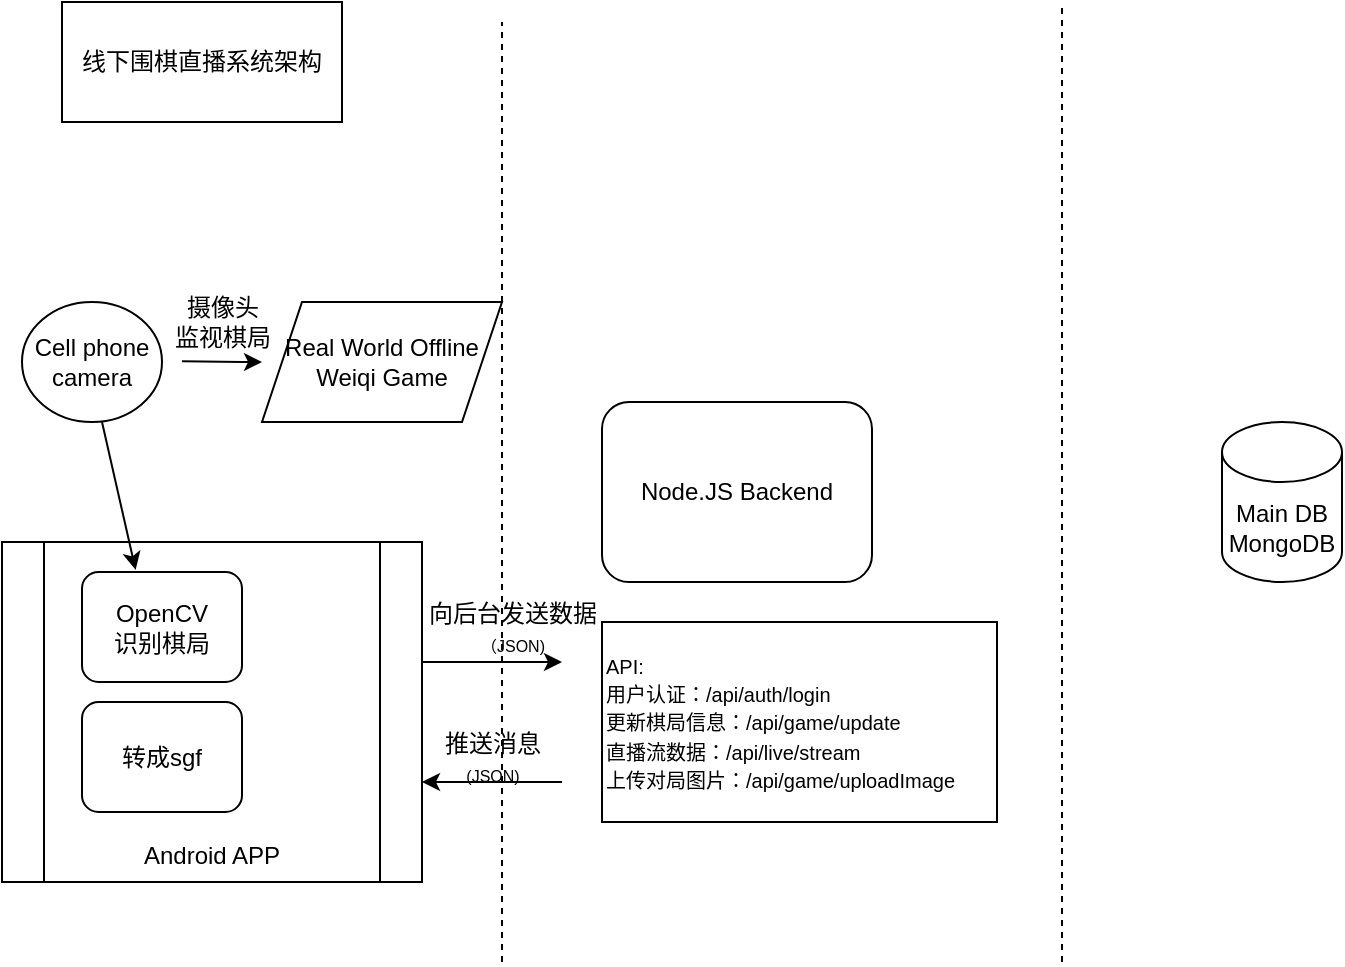 <mxfile version="27.1.6">
  <diagram name="Page-1" id="P7fyFJOex3ilYTZlQV6W">
    <mxGraphModel dx="688" dy="614" grid="1" gridSize="10" guides="1" tooltips="1" connect="1" arrows="1" fold="1" page="1" pageScale="1" pageWidth="850" pageHeight="1100" math="0" shadow="0">
      <root>
        <mxCell id="0" />
        <mxCell id="1" parent="0" />
        <mxCell id="If1KYd2ZASyfYGgp8Ivr-1" value="线下围棋直播系统架构" style="rounded=0;whiteSpace=wrap;html=1;" vertex="1" parent="1">
          <mxGeometry x="40" y="30" width="140" height="60" as="geometry" />
        </mxCell>
        <mxCell id="If1KYd2ZASyfYGgp8Ivr-2" value="Main DB&lt;br&gt;&lt;div&gt;MongoDB&lt;/div&gt;" style="shape=cylinder3;whiteSpace=wrap;html=1;boundedLbl=1;backgroundOutline=1;size=15;" vertex="1" parent="1">
          <mxGeometry x="620" y="240" width="60" height="80" as="geometry" />
        </mxCell>
        <mxCell id="If1KYd2ZASyfYGgp8Ivr-3" value="&lt;div style=&quot;text-align: justify;&quot;&gt;&lt;span style=&quot;background-color: transparent; color: light-dark(rgb(0, 0, 0), rgb(255, 255, 255));&quot;&gt;&lt;br&gt;&lt;/span&gt;&lt;/div&gt;&lt;div style=&quot;text-align: justify;&quot;&gt;&lt;span style=&quot;background-color: transparent; color: light-dark(rgb(0, 0, 0), rgb(255, 255, 255));&quot;&gt;&lt;br&gt;&lt;/span&gt;&lt;/div&gt;&lt;div style=&quot;text-align: justify;&quot;&gt;&lt;span style=&quot;background-color: transparent; color: light-dark(rgb(0, 0, 0), rgb(255, 255, 255));&quot;&gt;&lt;br&gt;&lt;/span&gt;&lt;/div&gt;&lt;div style=&quot;text-align: justify;&quot;&gt;&lt;span style=&quot;background-color: transparent; color: light-dark(rgb(0, 0, 0), rgb(255, 255, 255));&quot;&gt;&lt;br&gt;&lt;/span&gt;&lt;/div&gt;&lt;div style=&quot;text-align: justify;&quot;&gt;&lt;span style=&quot;background-color: transparent; color: light-dark(rgb(0, 0, 0), rgb(255, 255, 255));&quot;&gt;&lt;br&gt;&lt;/span&gt;&lt;/div&gt;&lt;div style=&quot;text-align: justify;&quot;&gt;&lt;span style=&quot;background-color: transparent; color: light-dark(rgb(0, 0, 0), rgb(255, 255, 255));&quot;&gt;&lt;br&gt;&lt;/span&gt;&lt;/div&gt;&lt;div style=&quot;text-align: justify;&quot;&gt;&lt;span style=&quot;background-color: transparent; color: light-dark(rgb(0, 0, 0), rgb(255, 255, 255));&quot;&gt;&lt;br&gt;&lt;/span&gt;&lt;/div&gt;&lt;div style=&quot;text-align: justify;&quot;&gt;&lt;span style=&quot;background-color: transparent; color: light-dark(rgb(0, 0, 0), rgb(255, 255, 255));&quot;&gt;&lt;br&gt;&lt;/span&gt;&lt;/div&gt;&lt;div style=&quot;text-align: justify;&quot;&gt;&lt;span style=&quot;background-color: transparent; color: light-dark(rgb(0, 0, 0), rgb(255, 255, 255));&quot;&gt;&lt;br&gt;&lt;/span&gt;&lt;/div&gt;&lt;div style=&quot;text-align: justify;&quot;&gt;&lt;span style=&quot;background-color: transparent; color: light-dark(rgb(0, 0, 0), rgb(255, 255, 255));&quot;&gt;&lt;br&gt;&lt;/span&gt;&lt;/div&gt;&lt;div style=&quot;text-align: justify;&quot;&gt;&lt;span style=&quot;background-color: transparent; color: light-dark(rgb(0, 0, 0), rgb(255, 255, 255));&quot;&gt;Android APP&lt;/span&gt;&lt;/div&gt;" style="shape=process;whiteSpace=wrap;html=1;backgroundOutline=1;align=center;" vertex="1" parent="1">
          <mxGeometry x="10" y="300" width="210" height="170" as="geometry" />
        </mxCell>
        <mxCell id="If1KYd2ZASyfYGgp8Ivr-5" value="Real World Offline Weiqi Game" style="shape=parallelogram;perimeter=parallelogramPerimeter;whiteSpace=wrap;html=1;fixedSize=1;" vertex="1" parent="1">
          <mxGeometry x="140" y="180" width="120" height="60" as="geometry" />
        </mxCell>
        <mxCell id="If1KYd2ZASyfYGgp8Ivr-6" value="Cell phone camera" style="ellipse;whiteSpace=wrap;html=1;" vertex="1" parent="1">
          <mxGeometry x="20" y="180" width="70" height="60" as="geometry" />
        </mxCell>
        <mxCell id="If1KYd2ZASyfYGgp8Ivr-11" value="" style="endArrow=none;dashed=1;html=1;rounded=0;" edge="1" parent="1">
          <mxGeometry width="50" height="50" relative="1" as="geometry">
            <mxPoint x="260" y="510" as="sourcePoint" />
            <mxPoint x="260" y="40" as="targetPoint" />
          </mxGeometry>
        </mxCell>
        <mxCell id="If1KYd2ZASyfYGgp8Ivr-12" value="" style="endArrow=none;dashed=1;html=1;rounded=0;" edge="1" parent="1">
          <mxGeometry width="50" height="50" relative="1" as="geometry">
            <mxPoint x="540" y="510" as="sourcePoint" />
            <mxPoint x="540" y="30" as="targetPoint" />
          </mxGeometry>
        </mxCell>
        <mxCell id="If1KYd2ZASyfYGgp8Ivr-13" value="Node.JS Backend" style="rounded=1;whiteSpace=wrap;html=1;" vertex="1" parent="1">
          <mxGeometry x="310" y="230" width="135" height="90" as="geometry" />
        </mxCell>
        <mxCell id="If1KYd2ZASyfYGgp8Ivr-17" value="&lt;font style=&quot;font-size: 10px;&quot;&gt;API:&lt;br&gt;用户认证：/api/auth/login&lt;/font&gt;&lt;div&gt;&lt;span style=&quot;font-size: 10px;&quot;&gt;更新棋局信息：/api/game/update&lt;/span&gt;&lt;/div&gt;&lt;div&gt;&lt;span style=&quot;font-size: 10px;&quot;&gt;直播流数据：/api/live/stream&lt;/span&gt;&lt;/div&gt;&lt;div&gt;&lt;span style=&quot;font-size: 10px;&quot;&gt;上传对局图片：/api/game/uploadImage&lt;/span&gt;&lt;/div&gt;" style="rounded=0;whiteSpace=wrap;html=1;align=left;" vertex="1" parent="1">
          <mxGeometry x="310" y="340" width="197.5" height="100" as="geometry" />
        </mxCell>
        <mxCell id="If1KYd2ZASyfYGgp8Ivr-18" value="" style="endArrow=classic;html=1;rounded=0;" edge="1" parent="1">
          <mxGeometry width="50" height="50" relative="1" as="geometry">
            <mxPoint x="220" y="360" as="sourcePoint" />
            <mxPoint x="290" y="360" as="targetPoint" />
          </mxGeometry>
        </mxCell>
        <mxCell id="If1KYd2ZASyfYGgp8Ivr-19" value="向后台发送数据&lt;div&gt;&lt;font style=&quot;font-size: 8px;&quot;&gt;（JSON)&lt;/font&gt;&lt;/div&gt;" style="text;html=1;align=center;verticalAlign=middle;resizable=0;points=[];autosize=1;strokeColor=none;fillColor=none;" vertex="1" parent="1">
          <mxGeometry x="210" y="322.5" width="110" height="40" as="geometry" />
        </mxCell>
        <mxCell id="If1KYd2ZASyfYGgp8Ivr-20" value="" style="endArrow=classic;html=1;rounded=0;" edge="1" parent="1">
          <mxGeometry width="50" height="50" relative="1" as="geometry">
            <mxPoint x="290" y="420" as="sourcePoint" />
            <mxPoint x="220" y="420" as="targetPoint" />
          </mxGeometry>
        </mxCell>
        <mxCell id="If1KYd2ZASyfYGgp8Ivr-21" value="推送消息&lt;div&gt;&lt;font style=&quot;font-size: 8px;&quot;&gt;(JSON)&lt;/font&gt;&lt;/div&gt;" style="text;html=1;align=center;verticalAlign=middle;resizable=0;points=[];autosize=1;strokeColor=none;fillColor=none;" vertex="1" parent="1">
          <mxGeometry x="220" y="387.5" width="70" height="40" as="geometry" />
        </mxCell>
        <mxCell id="If1KYd2ZASyfYGgp8Ivr-22" value="" style="endArrow=classic;html=1;rounded=0;" edge="1" parent="1">
          <mxGeometry width="50" height="50" relative="1" as="geometry">
            <mxPoint x="100" y="209.66" as="sourcePoint" />
            <mxPoint x="140" y="210" as="targetPoint" />
            <Array as="points">
              <mxPoint x="130" y="210" />
            </Array>
          </mxGeometry>
        </mxCell>
        <mxCell id="If1KYd2ZASyfYGgp8Ivr-23" value="摄像头&lt;div&gt;监视棋局&lt;/div&gt;" style="text;html=1;align=center;verticalAlign=middle;resizable=0;points=[];autosize=1;strokeColor=none;fillColor=none;" vertex="1" parent="1">
          <mxGeometry x="85" y="170" width="70" height="40" as="geometry" />
        </mxCell>
        <mxCell id="If1KYd2ZASyfYGgp8Ivr-24" value="OpenCV&lt;div&gt;识别棋局&lt;/div&gt;" style="rounded=1;whiteSpace=wrap;html=1;" vertex="1" parent="1">
          <mxGeometry x="50" y="315" width="80" height="55" as="geometry" />
        </mxCell>
        <mxCell id="If1KYd2ZASyfYGgp8Ivr-25" value="" style="endArrow=classic;html=1;rounded=0;entryX=0.335;entryY=-0.019;entryDx=0;entryDy=0;entryPerimeter=0;" edge="1" parent="1" target="If1KYd2ZASyfYGgp8Ivr-24">
          <mxGeometry width="50" height="50" relative="1" as="geometry">
            <mxPoint x="60" y="240" as="sourcePoint" />
            <mxPoint x="110" y="190" as="targetPoint" />
          </mxGeometry>
        </mxCell>
        <mxCell id="If1KYd2ZASyfYGgp8Ivr-27" value="转成sgf" style="rounded=1;whiteSpace=wrap;html=1;" vertex="1" parent="1">
          <mxGeometry x="50" y="380" width="80" height="55" as="geometry" />
        </mxCell>
      </root>
    </mxGraphModel>
  </diagram>
</mxfile>
